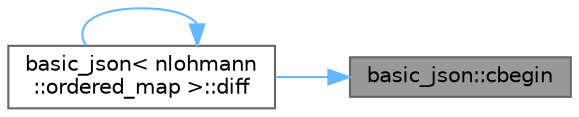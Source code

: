 digraph "basic_json::cbegin"
{
 // LATEX_PDF_SIZE
  bgcolor="transparent";
  edge [fontname=Helvetica,fontsize=10,labelfontname=Helvetica,labelfontsize=10];
  node [fontname=Helvetica,fontsize=10,shape=box,height=0.2,width=0.4];
  rankdir="RL";
  Node1 [id="Node000001",label="basic_json::cbegin",height=0.2,width=0.4,color="gray40", fillcolor="grey60", style="filled", fontcolor="black",tooltip="returns a const iterator to the first element"];
  Node1 -> Node2 [id="edge1_Node000001_Node000002",dir="back",color="steelblue1",style="solid",tooltip=" "];
  Node2 [id="Node000002",label="basic_json\< nlohmann\l::ordered_map \>::diff",height=0.2,width=0.4,color="grey40", fillcolor="white", style="filled",URL="$classbasic__json.html#a699ef418df577e75f28dfce6b04d6c2f",tooltip=" "];
  Node2 -> Node2 [id="edge2_Node000002_Node000002",dir="back",color="steelblue1",style="solid",tooltip=" "];
}
